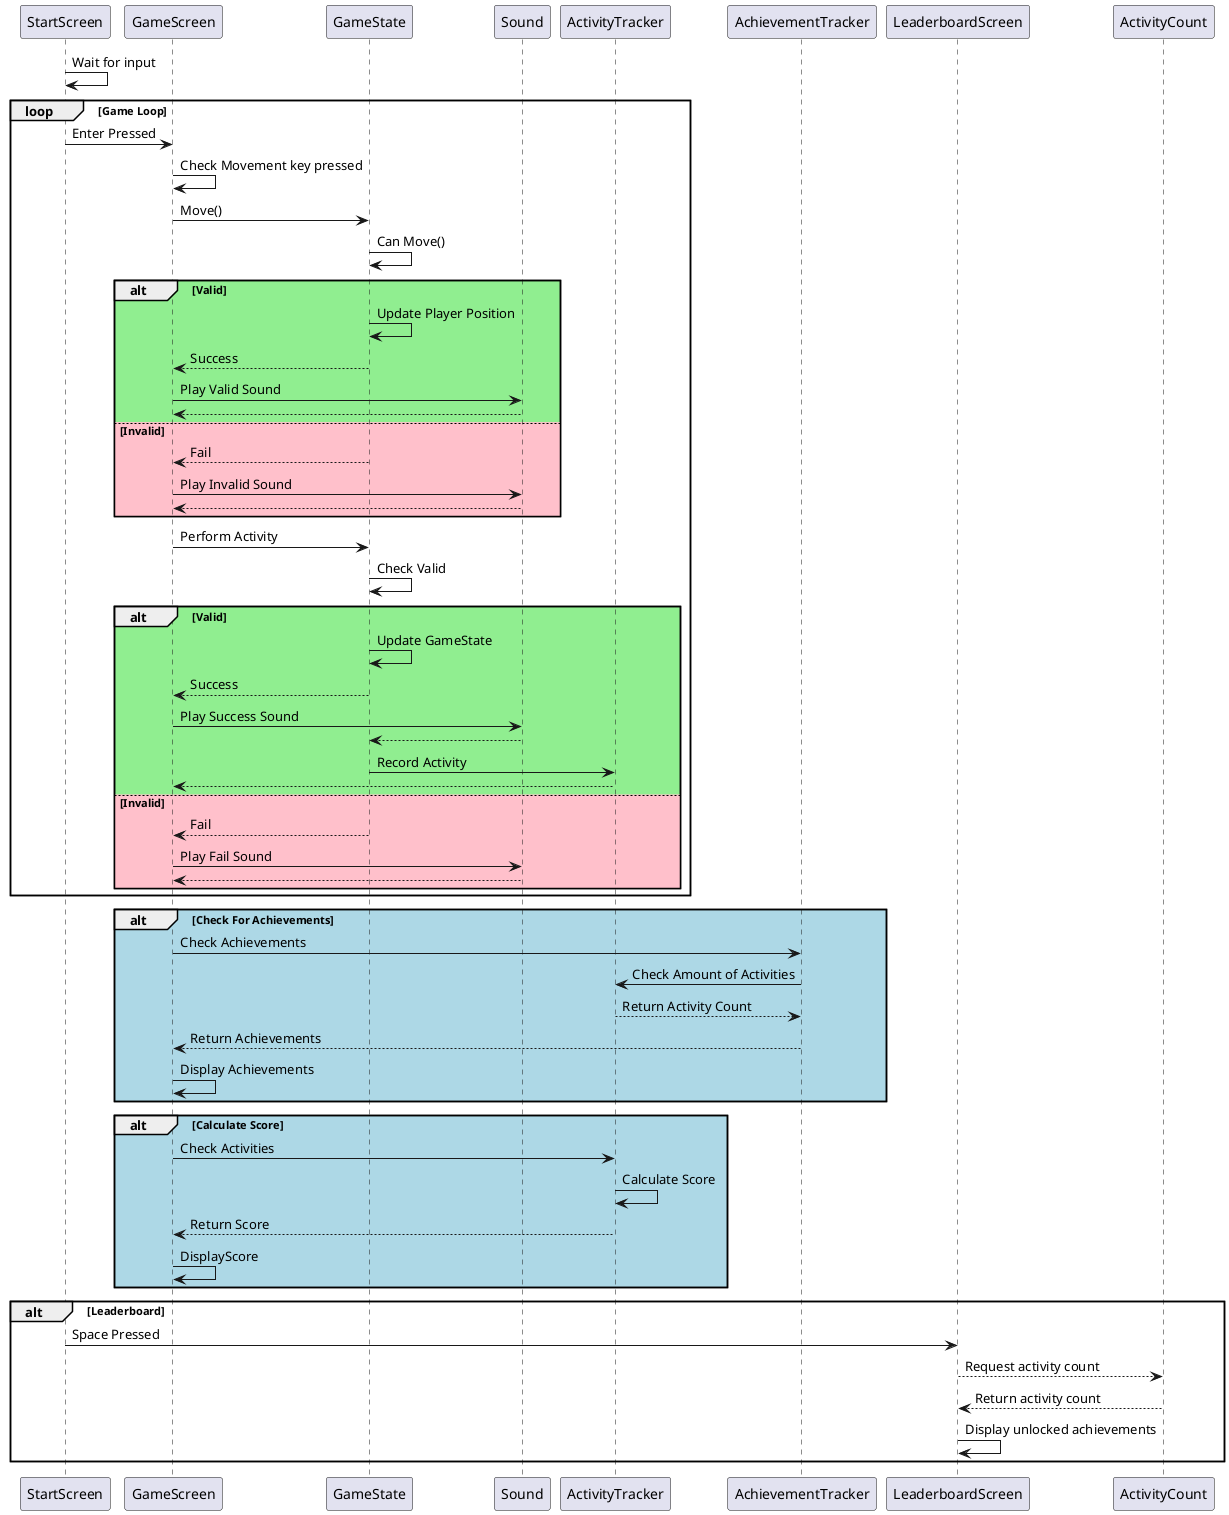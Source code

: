 @startuml

StartScreen -> StartScreen: Wait for input 
loop Game Loop
	StartScreen -> GameScreen: Enter Pressed 
	GameScreen -> GameScreen: Check Movement key pressed
	GameScreen -> GameState: Move()
	GameState -> GameState: Can Move()
	alt #LightGreen Valid
		GameState -> GameState: Update Player Position
		GameState --> GameScreen: Success	
		GameScreen -> Sound: Play Valid Sound
		Sound --> GameScreen
	else #Pink Invalid
		GameState --> GameScreen: Fail
		GameScreen -> Sound: Play Invalid Sound
		Sound --> GameScreen
	end
	GameScreen -> GameState: Perform Activity
	GameState -> GameState: Check Valid
	
	alt #LightGreen Valid
		GameState -> GameState: Update GameState
		GameState --> GameScreen: Success
		GameScreen -> Sound: Play Success Sound
		Sound --> GameState
		GameState -> ActivityTracker: Record Activity
		ActivityTracker --> GameScreen
		
	else #Pink Invalid
		GameState --> GameScreen: Fail
		GameScreen -> Sound: Play Fail Sound
		Sound --> GameScreen
	end
end		
alt #LightBlue Check For Achievements
	GameScreen -> AchievementTracker: Check Achievements
	AchievementTracker -> ActivityTracker: Check Amount of Activities
	ActivityTracker --> AchievementTracker: Return Activity Count
	AchievementTracker --> GameScreen: Return Achievements
	GameScreen -> GameScreen: Display Achievements
end
alt #LightBlue Calculate Score
	GameScreen -> ActivityTracker: Check Activities
	ActivityTracker -> ActivityTracker: Calculate Score
	ActivityTracker --> GameScreen: Return Score
	GameScreen -> GameScreen: DisplayScore
end

alt Leaderboard
	StartScreen -> LeaderboardScreen: Space Pressed
	LeaderboardScreen --> ActivityCount: Request activity count
	ActivityCount --> LeaderboardScreen: Return activity count
	LeaderboardScreen -> LeaderboardScreen: Display unlocked achievements

end

@enduml
